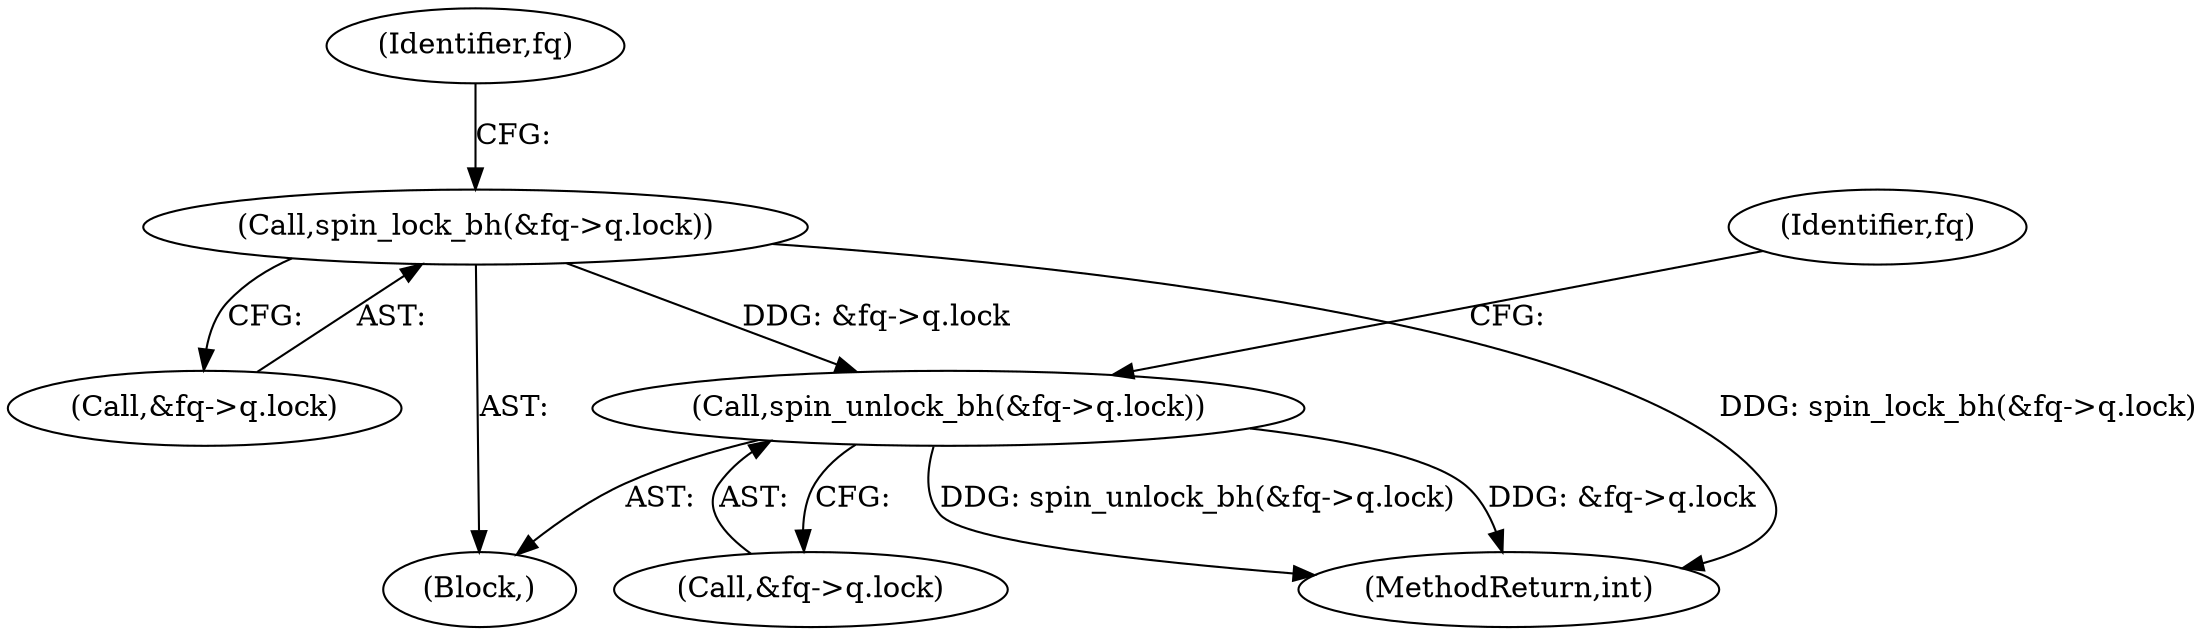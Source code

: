 digraph "0_linux_9b57da0630c9fd36ed7a20fc0f98dc82cc0777fa@pointer" {
"1000266" [label="(Call,spin_unlock_bh(&fq->q.lock))"];
"1000210" [label="(Call,spin_lock_bh(&fq->q.lock))"];
"1000266" [label="(Call,spin_unlock_bh(&fq->q.lock))"];
"1000211" [label="(Call,&fq->q.lock)"];
"1000267" [label="(Call,&fq->q.lock)"];
"1000210" [label="(Call,spin_lock_bh(&fq->q.lock))"];
"1000106" [label="(Block,)"];
"1000220" [label="(Identifier,fq)"];
"1000276" [label="(Identifier,fq)"];
"1000282" [label="(MethodReturn,int)"];
"1000266" -> "1000106"  [label="AST: "];
"1000266" -> "1000267"  [label="CFG: "];
"1000267" -> "1000266"  [label="AST: "];
"1000276" -> "1000266"  [label="CFG: "];
"1000266" -> "1000282"  [label="DDG: &fq->q.lock"];
"1000266" -> "1000282"  [label="DDG: spin_unlock_bh(&fq->q.lock)"];
"1000210" -> "1000266"  [label="DDG: &fq->q.lock"];
"1000210" -> "1000106"  [label="AST: "];
"1000210" -> "1000211"  [label="CFG: "];
"1000211" -> "1000210"  [label="AST: "];
"1000220" -> "1000210"  [label="CFG: "];
"1000210" -> "1000282"  [label="DDG: spin_lock_bh(&fq->q.lock)"];
}
